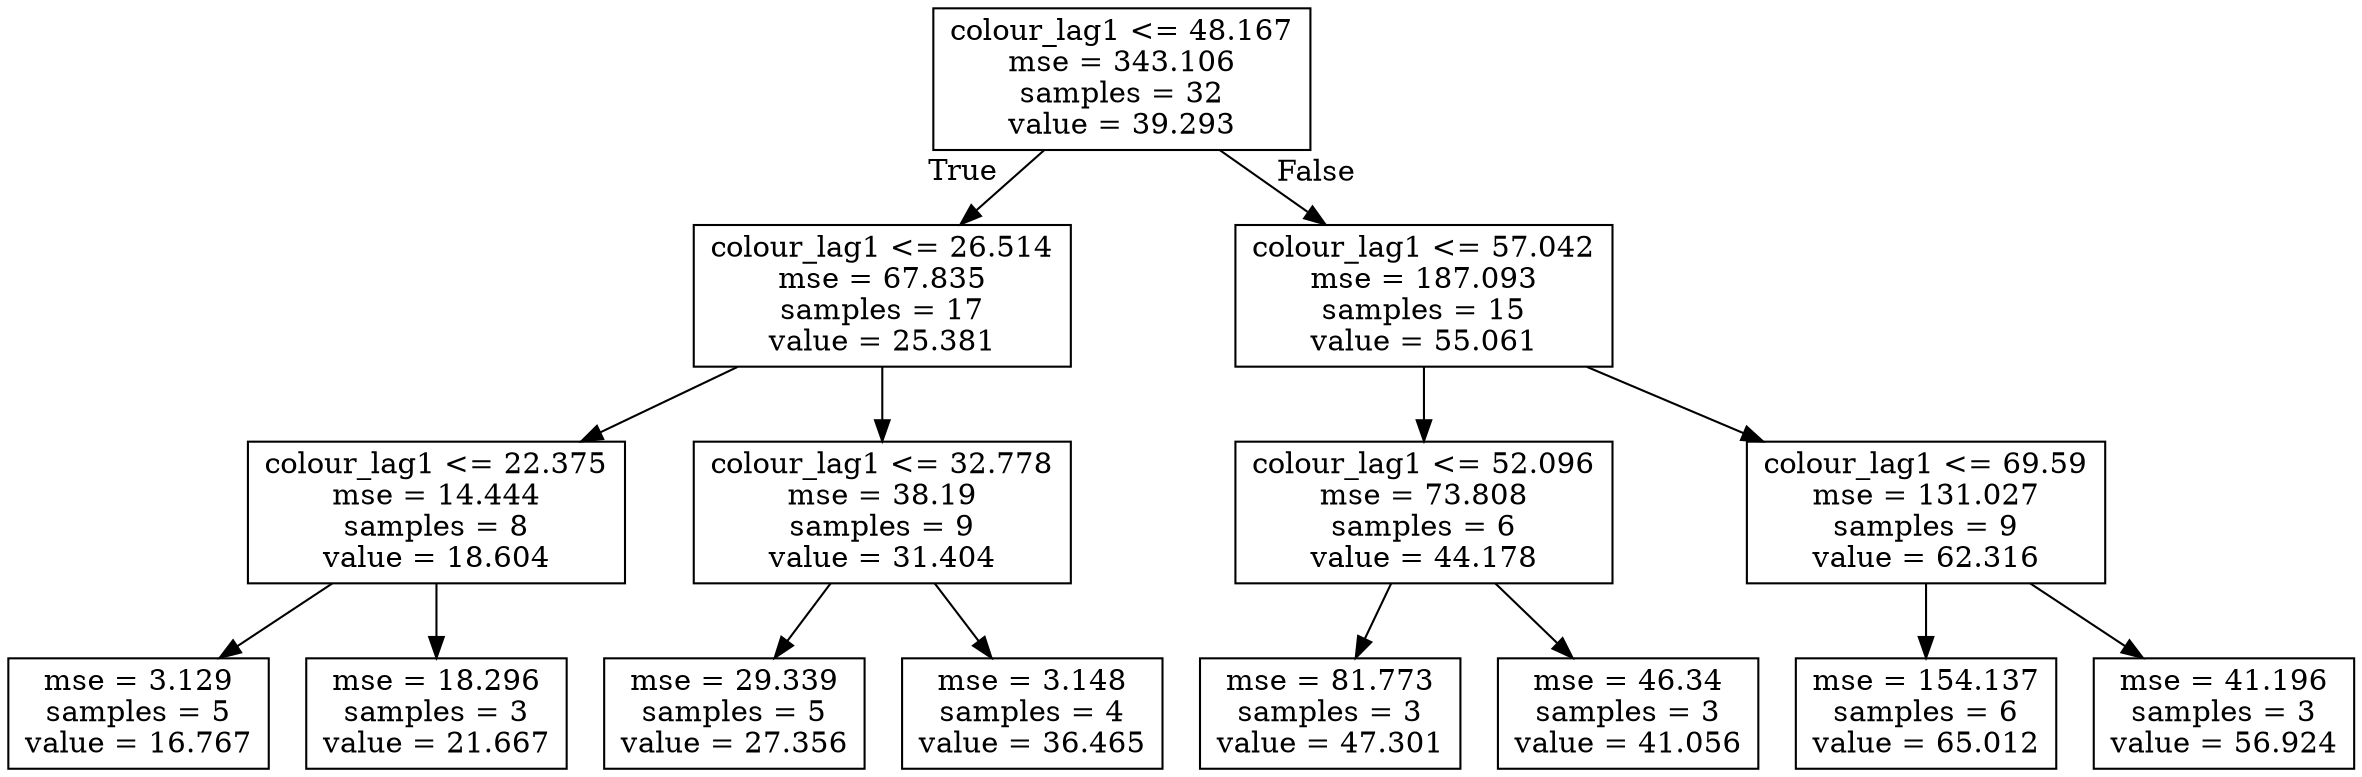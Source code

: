 digraph Tree {
node [shape=box] ;
0 [label="colour_lag1 <= 48.167\nmse = 343.106\nsamples = 32\nvalue = 39.293"] ;
1 [label="colour_lag1 <= 26.514\nmse = 67.835\nsamples = 17\nvalue = 25.381"] ;
0 -> 1 [labeldistance=2.5, labelangle=45, headlabel="True"] ;
5 [label="colour_lag1 <= 22.375\nmse = 14.444\nsamples = 8\nvalue = 18.604"] ;
1 -> 5 ;
13 [label="mse = 3.129\nsamples = 5\nvalue = 16.767"] ;
5 -> 13 ;
14 [label="mse = 18.296\nsamples = 3\nvalue = 21.667"] ;
5 -> 14 ;
6 [label="colour_lag1 <= 32.778\nmse = 38.19\nsamples = 9\nvalue = 31.404"] ;
1 -> 6 ;
7 [label="mse = 29.339\nsamples = 5\nvalue = 27.356"] ;
6 -> 7 ;
8 [label="mse = 3.148\nsamples = 4\nvalue = 36.465"] ;
6 -> 8 ;
2 [label="colour_lag1 <= 57.042\nmse = 187.093\nsamples = 15\nvalue = 55.061"] ;
0 -> 2 [labeldistance=2.5, labelangle=-45, headlabel="False"] ;
3 [label="colour_lag1 <= 52.096\nmse = 73.808\nsamples = 6\nvalue = 44.178"] ;
2 -> 3 ;
11 [label="mse = 81.773\nsamples = 3\nvalue = 47.301"] ;
3 -> 11 ;
12 [label="mse = 46.34\nsamples = 3\nvalue = 41.056"] ;
3 -> 12 ;
4 [label="colour_lag1 <= 69.59\nmse = 131.027\nsamples = 9\nvalue = 62.316"] ;
2 -> 4 ;
9 [label="mse = 154.137\nsamples = 6\nvalue = 65.012"] ;
4 -> 9 ;
10 [label="mse = 41.196\nsamples = 3\nvalue = 56.924"] ;
4 -> 10 ;
}
